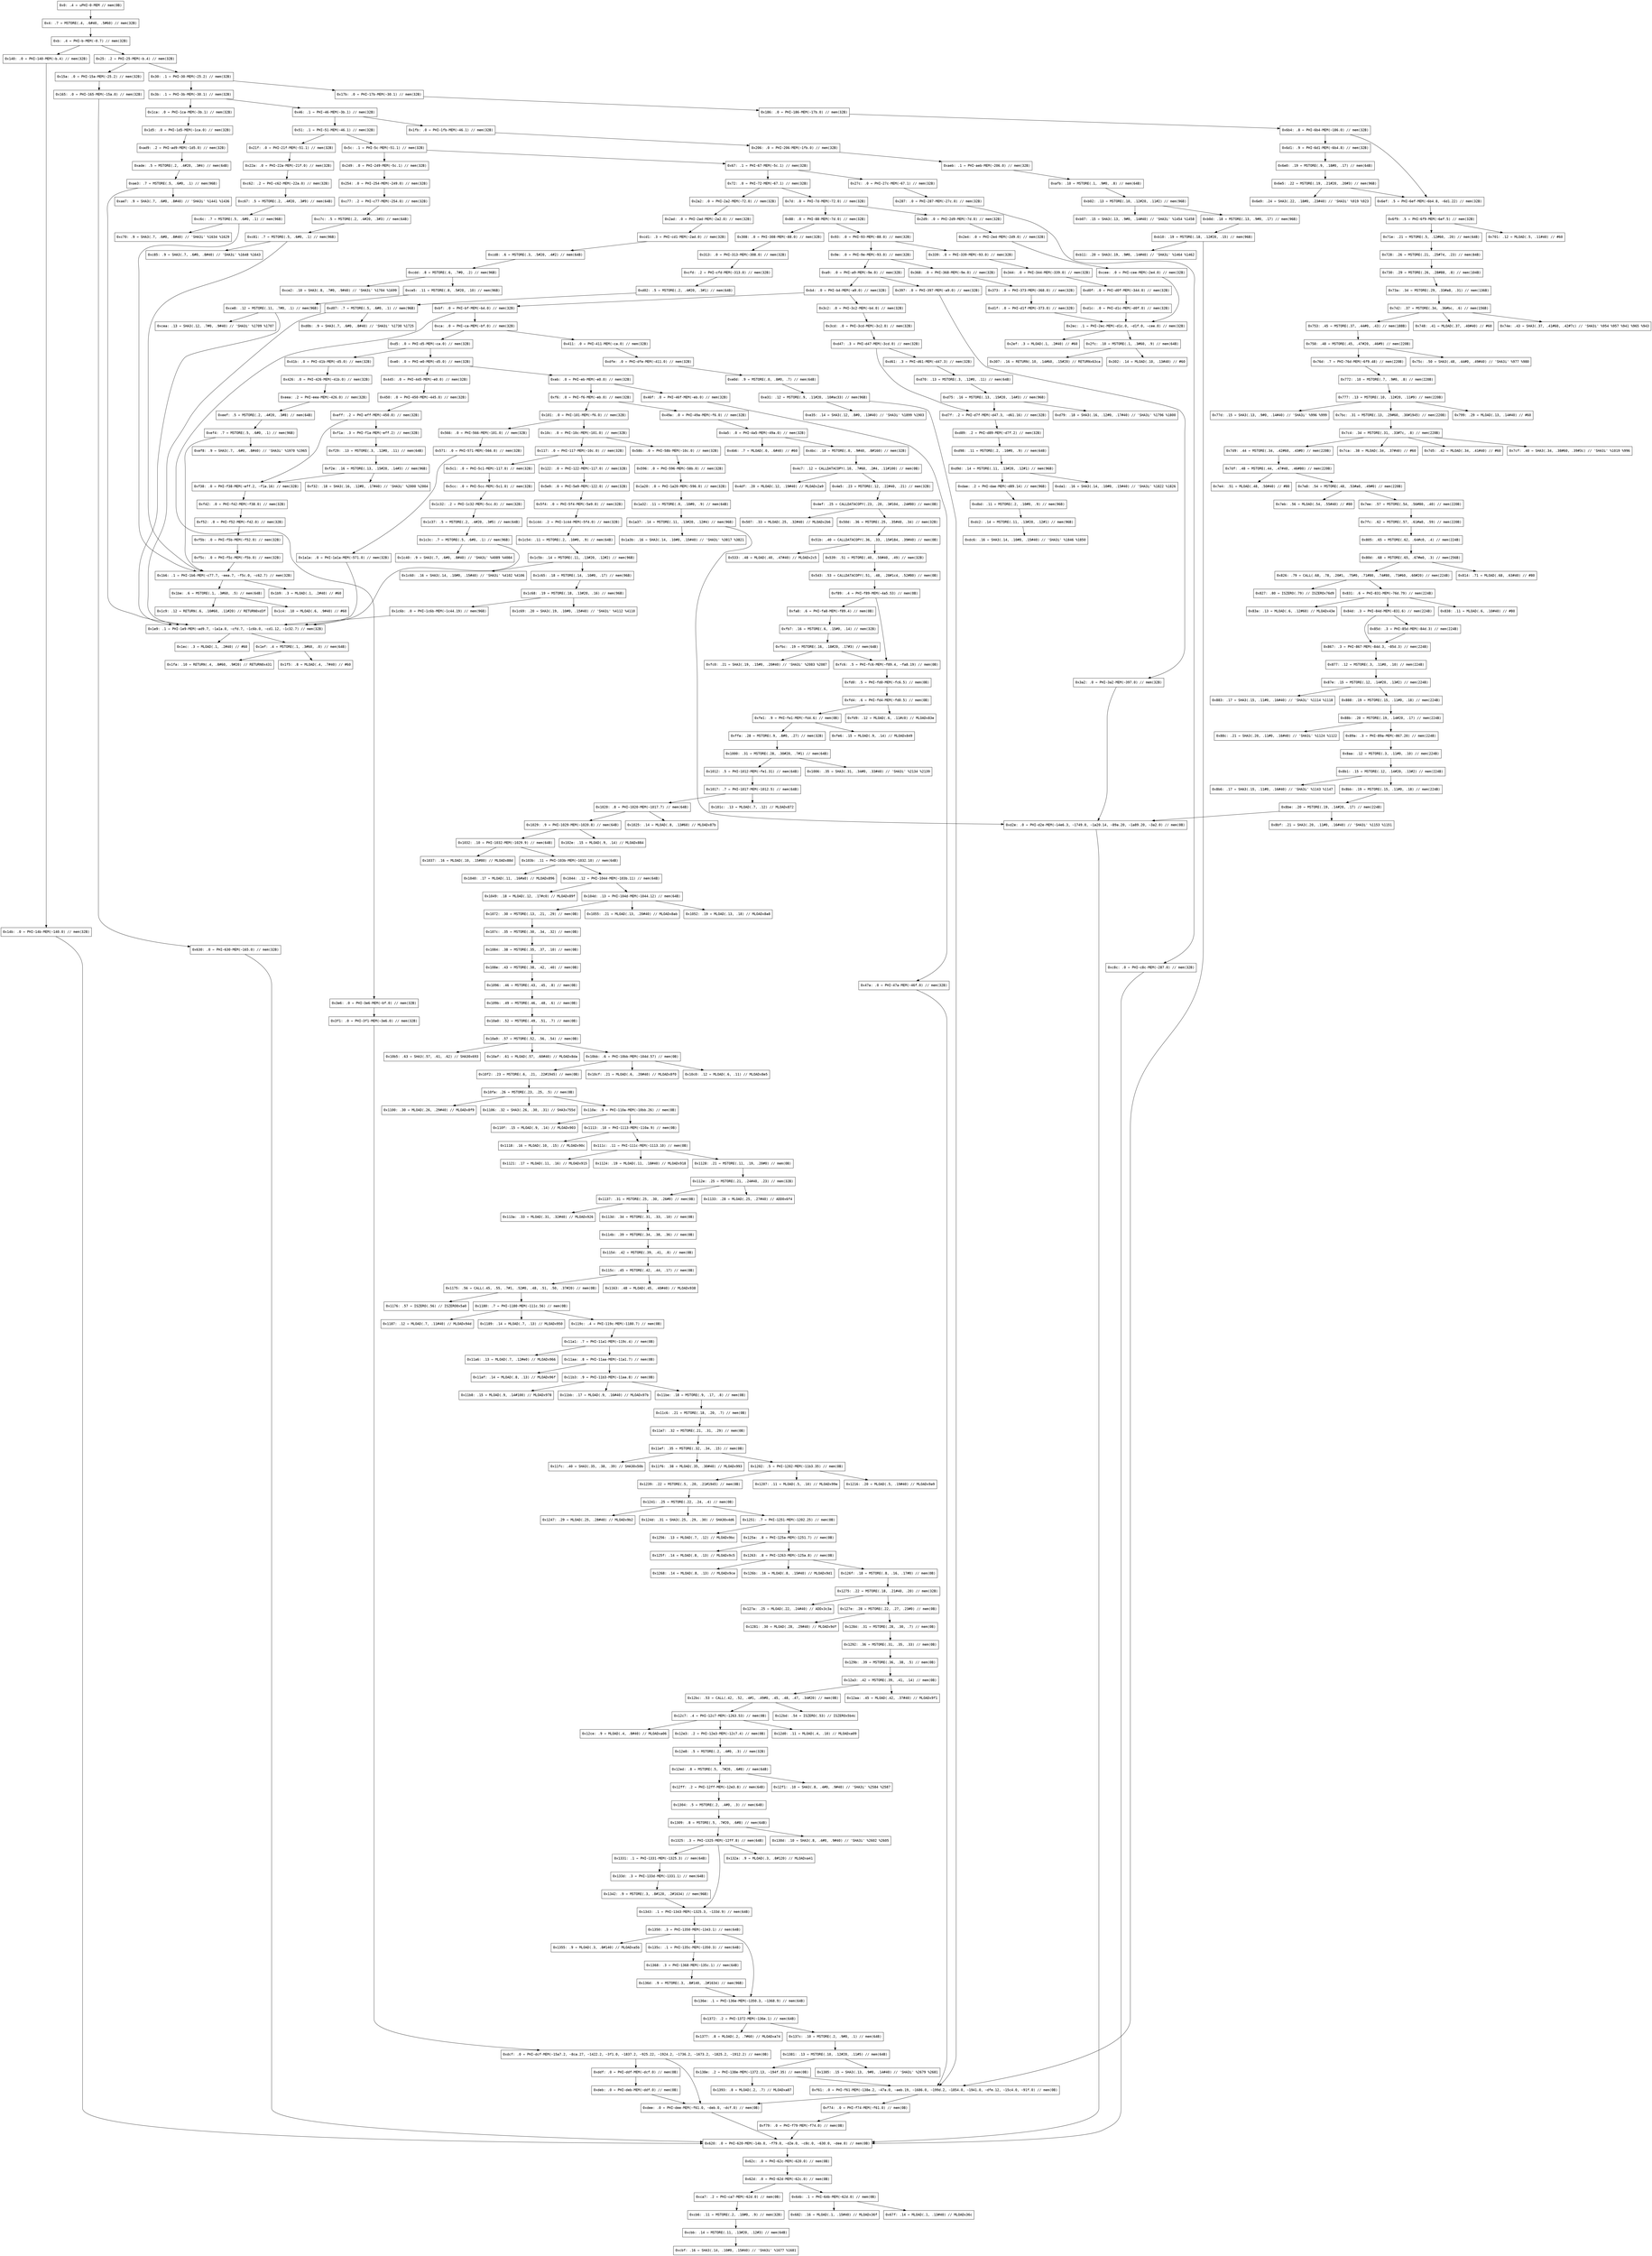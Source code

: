 
digraph G {
graph [fontname = "consolas"];
node  [fontname = "consolas"];
edge  [fontname = "consolas"];
instruction_3 [label="0x0: .4 = uPHI~0-MEM // mem(0B)", shape="record"];
instruction_2 [label="0x4: .7 = MSTORE(.4, .6#40, .5#60) // mem(32B)", shape="record"];
instruction_4748 [label="0xb: .4 = PHI~b-MEM(~0.7) // mem(32B)", shape="record"];
instruction_4783 [label="0x140: .0 = PHI~140-MEM(~b.4) // mem(32B)", shape="record"];
instruction_4676 [label="0x25: .2 = PHI~25-MEM(~b.4) // mem(32B)", shape="record"];
instruction_4719 [label="0x14b: .0 = PHI~14b-MEM(~140.0) // mem(32B)", shape="record"];
instruction_4599 [label="0x30: .1 = PHI~30-MEM(~25.2) // mem(32B)", shape="record"];
instruction_4845 [label="0x15a: .0 = PHI~15a-MEM(~25.2) // mem(32B)", shape="record"];
instruction_4651 [label="0x620: .0 = PHI~620-MEM(~14b.0, ~f79.0, ~d2e.0, ~c8c.0, ~630.0, ~dee.0) // mem(0B)", shape="record"];
instruction_4600 [label="0x3b: .1 = PHI~3b-MEM(~30.1) // mem(32B)", shape="record"];
instruction_4485 [label="0x17b: .0 = PHI~17b-MEM(~30.1) // mem(32B)", shape="record"];
instruction_4788 [label="0x165: .0 = PHI~165-MEM(~15a.0) // mem(32B)", shape="record"];
instruction_4565 [label="0x62c: .0 = PHI~62c-MEM(~620.0) // mem(0B)", shape="record"];
instruction_4486 [label="0x1ca: .0 = PHI~1ca-MEM(~3b.1) // mem(32B)", shape="record"];
instruction_4601 [label="0x46: .1 = PHI~46-MEM(~3b.1) // mem(32B)", shape="record"];
instruction_4307 [label="0x186: .0 = PHI~186-MEM(~17b.0) // mem(32B)", shape="record"];
instruction_4723 [label="0x630: .0 = PHI~630-MEM(~165.0) // mem(32B)", shape="record"];
instruction_4452 [label="0x62d: .0 = PHI~62d-MEM(~62c.0) // mem(0B)", shape="record"];
instruction_4308 [label="0x1d5: .0 = PHI~1d5-MEM(~1ca.0) // mem(32B)", shape="record"];
instruction_4487 [label="0x1fb: .0 = PHI~1fb-MEM(~46.1) // mem(32B)", shape="record"];
instruction_4602 [label="0x51: .1 = PHI~51-MEM(~46.1) // mem(32B)", shape="record"];
instruction_4127 [label="0x6b4: .8 = PHI~6b4-MEM(~186.0) // mem(32B)", shape="record"];
instruction_1680 [label="0xca7: .2 = PHI~ca7-MEM(~62d.0) // mem(0B)", shape="record"];
instruction_877 [label="0x64b: .1 = PHI~64b-MEM(~62d.0) // mem(0B)", shape="record"];
instruction_1439 [label="0xad9: .2 = PHI~ad9-MEM(~1d5.0) // mem(32B)", shape="record"];
instruction_4309 [label="0x206: .0 = PHI~206-MEM(~1fb.0) // mem(32B)", shape="record"];
instruction_4488 [label="0x21f: .0 = PHI~21f-MEM(~51.1) // mem(32B)", shape="record"];
instruction_4603 [label="0x5c: .1 = PHI~5c-MEM(~51.1) // mem(32B)", shape="record"];
instruction_922 [label="0x6d1: .9 = PHI~6d1-MEM(~6b4.8) // mem(32B)", shape="record"];
instruction_4327 [label="0x6ef: .5 = PHI~6ef-MEM(~6b4.8, ~6d1.22) // mem(32B)", shape="record"];
instruction_1679 [label="0xcb6: .11 = MSTORE(.2, .10#0, .9) // mem(32B)", shape="record"];
instruction_876 [label="0x67f: .14 = MLOAD(.1, .13#40) // MLOADx36c", shape="record"];
instruction_879 [label="0x682: .16 = MLOAD(.1, .15#40) // MLOADx36f", shape="record"];
instruction_1438 [label="0xade: .5 = MSTORE(.2, .4#20, .3#4) // mem(64B)", shape="record"];
instruction_1457 [label="0xaeb: .1 = PHI~aeb-MEM(~206.0) // mem(32B)", shape="record"];
instruction_4310 [label="0x22a: .0 = PHI~22a-MEM(~21f.0) // mem(32B)", shape="record"];
instruction_4677 [label="0x67: .1 = PHI~67-MEM(~5c.1) // mem(32B)", shape="record"];
instruction_4489 [label="0x249: .0 = PHI~249-MEM(~5c.1) // mem(32B)", shape="record"];
instruction_921 [label="0x6e0: .19 = MSTORE(.9, .18#0, .17) // mem(64B)", shape="record"];
instruction_946 [label="0x6f9: .5 = PHI~6f9-MEM(~6ef.5) // mem(32B)", shape="record"];
instruction_1683 [label="0xcbb: .14 = MSTORE(.11, .13#20, .12#3) // mem(64B)", shape="record"];
instruction_1442 [label="0xae3: .7 = MSTORE(.5, .6#0, .1) // mem(96B)", shape="record"];
instruction_1456 [label="0xafb: .10 = MSTORE(.1, .9#0, .8) // mem(64B)", shape="record"];
instruction_1632 [label="0xc62: .2 = PHI~c62-MEM(~22a.0) // mem(32B)", shape="record"];
instruction_4604 [label="0x72: .0 = PHI~72-MEM(~67.1) // mem(32B)", shape="record"];
instruction_4844 [label="0x27c: .0 = PHI~27c-MEM(~67.1) // mem(32B)", shape="record"];
instruction_4311 [label="0x254: .0 = PHI~254-MEM(~249.0) // mem(32B)", shape="record"];
instruction_925 [label="0x6e5: .22 = MSTORE(.19, .21#20, .20#3) // mem(96B)", shape="record"];
instruction_955 [label="0x71e: .21 = MSTORE(.5, .12#60, .20) // mem(64B)", shape="record"];
instruction_945 [label="0x701: .12 = MLOAD(.5, .11#40) // #60", shape="record"];
instruction_1685 [label="0xcbf: .16 = SHA3(.14, .10#0, .15#40) // 'SHA3i' %1677 %1681", shape="record"];
instruction_1444 [label="0xae7: .9 = SHA3(.7, .6#0, .8#40) // 'SHA3i' %1441 %1436", shape="record"];
instruction_253 [label="0x1e9: .1 = PHI~1e9-MEM(~ad9.7, ~1a1a.0, ~cfd.7, ~1c6b.0, ~cd1.12, ~1c32.7) // mem(32B)", shape="record"];
instruction_1460 [label="0xb02: .13 = MSTORE(.10, .12#20, .11#2) // mem(96B)", shape="record"];
instruction_1631 [label="0xc67: .5 = MSTORE(.2, .4#20, .3#9) // mem(64B)", shape="record"];
instruction_4678 [label="0x7d: .0 = PHI~7d-MEM(~72.0) // mem(32B)", shape="record"];
instruction_4490 [label="0x2a2: .0 = PHI~2a2-MEM(~72.0) // mem(32B)", shape="record"];
instruction_4787 [label="0x287: .0 = PHI~287-MEM(~27c.0) // mem(32B)", shape="record"];
instruction_1646 [label="0xc77: .2 = PHI~c77-MEM(~254.0) // mem(32B)", shape="record"];
instruction_927 [label="0x6e9: .24 = SHA3(.22, .18#0, .23#40) // 'SHA3i' %919 %923", shape="record"];
instruction_960 [label="0x728: .26 = MSTORE(.21, .25#74, .23) // mem(84B)", shape="record"];
instruction_252 [label="0x1ec: .3 = MLOAD(.1, .2#40) // #60", shape="record"];
instruction_255 [label="0x1ef: .4 = MSTORE(.1, .3#60, .0) // mem(64B)", shape="record"];
instruction_1465 [label="0xb0d: .18 = MSTORE(.13, .9#0, .17) // mem(96B)", shape="record"];
instruction_1462 [label="0xb07: .15 = SHA3(.13, .9#0, .14#40) // 'SHA3i' %1454 %1458", shape="record"];
instruction_1635 [label="0xc6c: .7 = MSTORE(.5, .6#0, .1) // mem(96B)", shape="record"];
instruction_4605 [label="0x88: .0 = PHI~88-MEM(~7d.0) // mem(32B)", shape="record"];
instruction_4622 [label="0x2d9: .0 = PHI~2d9-MEM(~7d.0) // mem(32B)", shape="record"];
instruction_4312 [label="0x2ad: .0 = PHI~2ad-MEM(~2a2.0) // mem(32B)", shape="record"];
instruction_4722 [label="0xc8c: .0 = PHI~c8c-MEM(~287.0) // mem(32B)", shape="record"];
instruction_1645 [label="0xc7c: .5 = MSTORE(.2, .4#20, .3#3) // mem(64B)", shape="record"];
instruction_963 [label="0x730: .29 = MSTORE(.26, .28#88, .8) // mem(104B)", shape="record"];
instruction_261 [label="0x1fa: .10 = RETURN(.4, .8#60, .9#20) // RETURN0x431", shape="record"];
instruction_259 [label="0x1f5: .8 = MLOAD(.4, .7#40) // #60", shape="record"];
instruction_1466 [label="0xb10: .19 = MSTORE(.18, .12#20, .15) // mem(96B)", shape="record"];
instruction_222 [label="0x1b6: .1 = PHI~1b6-MEM(~c77.7, ~eea.7, ~f5c.0, ~c62.7) // mem(32B)", shape="record"];
instruction_1637 [label="0xc70: .9 = SHA3(.7, .6#0, .8#40) // 'SHA3i' %1634 %1629", shape="record"];
instruction_4491 [label="0x308: .0 = PHI~308-MEM(~88.0) // mem(32B)", shape="record"];
instruction_4751 [label="0x93: .0 = PHI~93-MEM(~88.0) // mem(32B)", shape="record"];
instruction_4522 [label="0x2e4: .0 = PHI~2e4-MEM(~2d9.0) // mem(32B)", shape="record"];
instruction_1702 [label="0xcd1: .3 = PHI~cd1-MEM(~2ad.0) // mem(32B)", shape="record"];
instruction_1649 [label="0xc81: .7 = MSTORE(.5, .6#0, .1) // mem(96B)", shape="record"];
instruction_968 [label="0x73a: .34 = MSTORE(.29, .33#a8, .31) // mem(136B)", shape="record"];
instruction_1467 [label="0xb11: .20 = SHA3(.19, .9#0, .14#40) // 'SHA3i' %1464 %1462", shape="record"];
instruction_4789 [label="0xf61: .0 = PHI~f61-MEM(~138e.2, ~47a.0, ~aeb.19, ~1686.0, ~199d.2, ~1854.0, ~1941.0, ~dfe.12, ~15c4.0, ~91f.0) // mem(0B)", shape="record"];
instruction_226 [label="0x1be: .6 = MSTORE(.1, .3#60, .5) // mem(64B)", shape="record"];
instruction_221 [label="0x1b9: .3 = MLOAD(.1, .2#40) // #60", shape="record"];
instruction_4313 [label="0x313: .0 = PHI~313-MEM(~308.0) // mem(32B)", shape="record"];
instruction_4683 [label="0x9e: .0 = PHI~9e-MEM(~93.0) // mem(32B)", shape="record"];
instruction_4682 [label="0x339: .0 = PHI~339-MEM(~93.0) // mem(32B)", shape="record"];
instruction_4359 [label="0xcee: .0 = PHI~cee-MEM(~2e4.0) // mem(32B)", shape="record"];
instruction_1701 [label="0xcd8: .6 = MSTORE(.3, .5#20, .4#2) // mem(64B)", shape="record"];
instruction_1651 [label="0xc85: .9 = SHA3(.7, .6#0, .8#40) // 'SHA3i' %1648 %1643", shape="record"];
instruction_971 [label="0x742: .37 = MSTORE(.34, .36#bc, .6) // mem(156B)", shape="record"];
instruction_4784 [label="0xf74: .0 = PHI~f74-MEM(~f61.0) // mem(0B)", shape="record"];
instruction_4724 [label="0xdee: .0 = PHI~dee-MEM(~f61.0, ~deb.0, ~dcf.0) // mem(0B)", shape="record"];
instruction_230 [label="0x1c4: .10 = MLOAD(.6, .9#40) // #60", shape="record"];
instruction_232 [label="0x1c9: .12 = RETURN(.6, .10#60, .11#20) // RETURN0xd3f", shape="record"];
instruction_1728 [label="0xcfd: .2 = PHI~cfd-MEM(~313.0) // mem(32B)", shape="record"];
instruction_4679 [label="0xa9: .0 = PHI~a9-MEM(~9e.0) // mem(32B)", shape="record"];
instruction_4624 [label="0x368: .0 = PHI~368-MEM(~9e.0) // mem(32B)", shape="record"];
instruction_4623 [label="0x344: .0 = PHI~344-MEM(~339.0) // mem(32B)", shape="record"];
instruction_406 [label="0x2ec: .1 = PHI~2ec-MEM(~d1c.0, ~d1f.0, ~cee.0) // mem(32B)", shape="record"];
instruction_1705 [label="0xcdd: .8 = MSTORE(.6, .7#0, .2) // mem(96B)", shape="record"];
instruction_977 [label="0x74e: .43 = SHA3(.37, .41#60, .42#7c) // 'SHA3i' %954 %957 %941 %965 %943", shape="record"];
instruction_979 [label="0x753: .45 = MSTORE(.37, .44#0, .43) // mem(188B)", shape="record"];
instruction_975 [label="0x748: .41 = MLOAD(.37, .40#40) // #60", shape="record"];
instruction_4720 [label="0xf79: .0 = PHI~f79-MEM(~f74.0) // mem(0B)", shape="record"];
instruction_1727 [label="0xd02: .5 = MSTORE(.2, .4#20, .3#1) // mem(64B)", shape="record"];
instruction_4606 [label="0xb4: .0 = PHI~b4-MEM(~a9.0) // mem(32B)", shape="record"];
instruction_4843 [label="0x397: .0 = PHI~397-MEM(~a9.0) // mem(32B)", shape="record"];
instruction_4524 [label="0x373: .0 = PHI~373-MEM(~368.0) // mem(32B)", shape="record"];
instruction_4523 [label="0xd0f: .0 = PHI~d0f-MEM(~344.0) // mem(32B)", shape="record"];
instruction_414 [label="0x2fc: .10 = MSTORE(.1, .3#60, .9) // mem(64B)", shape="record"];
instruction_405 [label="0x2ef: .3 = MLOAD(.1, .2#40) // #60", shape="record"];
instruction_1707 [label="0xce2: .10 = SHA3(.8, .7#0, .9#40) // 'SHA3i' %1704 %1699", shape="record"];
instruction_1708 [label="0xce5: .11 = MSTORE(.8, .5#20, .10) // mem(96B)", shape="record"];
instruction_982 [label="0x758: .48 = MSTORE(.45, .47#20, .46#9) // mem(220B)", shape="record"];
instruction_1731 [label="0xd07: .7 = MSTORE(.5, .6#0, .1) // mem(96B)", shape="record"];
instruction_4492 [label="0x3c2: .0 = PHI~3c2-MEM(~b4.0) // mem(32B)", shape="record"];
instruction_4607 [label="0xbf: .0 = PHI~bf-MEM(~b4.0) // mem(32B)", shape="record"];
instruction_4786 [label="0x3a2: .0 = PHI~3a2-MEM(~397.0) // mem(32B)", shape="record"];
instruction_4361 [label="0xd1f: .0 = PHI~d1f-MEM(~373.0) // mem(32B)", shape="record"];
instruction_4360 [label="0xd1c: .0 = PHI~d1c-MEM(~d0f.0) // mem(32B)", shape="record"];
instruction_420 [label="0x307: .16 = RETURN(.10, .14#60, .15#20) // RETURNx63ca", shape="record"];
instruction_418 [label="0x302: .14 = MLOAD(.10, .13#40) // #60", shape="record"];
instruction_1710 [label="0xce8: .12 = MSTORE(.11, .7#0, .1) // mem(96B)", shape="record"];
instruction_998 [label="0x76d: .7 = PHI~76d-MEM(~6f9.48) // mem(220B)", shape="record"];
instruction_984 [label="0x75c: .50 = SHA3(.48, .44#0, .49#40) // 'SHA3i' %977 %980", shape="record"];
instruction_1733 [label="0xd0b: .9 = SHA3(.7, .6#0, .8#40) // 'SHA3i' %1730 %1725", shape="record"];
instruction_4314 [label="0x3cd: .0 = PHI~3cd-MEM(~3c2.0) // mem(32B)", shape="record"];
instruction_4493 [label="0xca: .0 = PHI~ca-MEM(~bf.0) // mem(32B)", shape="record"];
instruction_4894 [label="0x3e6: .0 = PHI~3e6-MEM(~bf.0) // mem(32B)", shape="record"];
instruction_4721 [label="0xd2e: .0 = PHI~d2e-MEM(~14e6.3, ~1749.0, ~1a20.14, ~89a.20, ~1a89.20, ~3a2.0) // mem(0B)", shape="record"];
instruction_1711 [label="0xcea: .13 = SHA3(.12, .7#0, .9#40) // 'SHA3i' %1709 %1707", shape="record"];
instruction_997 [label="0x772: .10 = MSTORE(.7, .9#0, .8) // mem(220B)", shape="record"];
instruction_4155 [label="0xd47: .3 = PHI~d47-MEM(~3cd.0) // mem(32B)", shape="record"];
instruction_4315 [label="0x411: .0 = PHI~411-MEM(~ca.0) // mem(32B)", shape="record"];
instruction_4608 [label="0xd5: .0 = PHI~d5-MEM(~ca.0) // mem(32B)", shape="record"];
instruction_4853 [label="0x3f1: .0 = PHI~3f1-MEM(~3e6.0) // mem(32B)", shape="record"];
instruction_1001 [label="0x777: .13 = MSTORE(.10, .12#20, .11#9) // mem(220B)", shape="record"];
instruction_4363 [label="0xd7f: .2 = PHI~d7f-MEM(~d47.3, ~d61.16) // mem(32B)", shape="record"];
instruction_1799 [label="0xd61: .3 = PHI~d61-MEM(~d47.3) // mem(32B)", shape="record"];
instruction_1902 [label="0xdfe: .0 = PHI~dfe-MEM(~411.0) // mem(32B)", shape="record"];
instruction_4494 [label="0x41b: .0 = PHI~41b-MEM(~d5.0) // mem(32B)", shape="record"];
instruction_4609 [label="0xe0: .0 = PHI~e0-MEM(~d5.0) // mem(32B)", shape="record"];
instruction_4791 [label="0xdcf: .0 = PHI~dcf-MEM(~15a7.2, ~8ca.27, ~1422.2, ~3f1.0, ~1837.2, ~925.22, ~1924.2, ~1736.2, ~1673.2, ~1825.2, ~1912.2) // mem(0B)", shape="record"];
instruction_1020 [label="0x7bc: .31 = MSTORE(.13, .29#60, .30#1945) // mem(220B)", shape="record"];
instruction_1018 [label="0x799: .29 = MLOAD(.13, .14#40) // #60", shape="record"];
instruction_1003 [label="0x77d: .15 = SHA3(.13, .9#0, .14#40) // 'SHA3i' %996 %999", shape="record"];
instruction_1825 [label="0xd89: .2 = PHI~d89-MEM(~d7f.2) // mem(32B)", shape="record"];
instruction_1798 [label="0xd70: .13 = MSTORE(.3, .12#0, .11) // mem(64B)", shape="record"];
instruction_1901 [label="0xe0d: .9 = MSTORE(.0, .8#0, .7) // mem(64B)", shape="record"];
instruction_4316 [label="0x426: .0 = PHI~426-MEM(~41b.0) // mem(32B)", shape="record"];
instruction_4610 [label="0xeb: .0 = PHI~eb-MEM(~e0.0) // mem(32B)", shape="record"];
instruction_4495 [label="0x445: .0 = PHI~445-MEM(~e0.0) // mem(32B)", shape="record"];
instruction_4852 [label="0xddf: .0 = PHI~ddf-MEM(~dcf.0) // mem(0B)", shape="record"];
instruction_1023 [label="0x7c4: .34 = MSTORE(.31, .33#7c, .8) // mem(220B)", shape="record"];
instruction_1824 [label="0xd98: .11 = MSTORE(.2, .10#0, .9) // mem(64B)", shape="record"];
instruction_1802 [label="0xd75: .16 = MSTORE(.13, .15#20, .14#3) // mem(96B)", shape="record"];
instruction_1905 [label="0xe31: .12 = MSTORE(.9, .11#20, .10#ac33) // mem(96B)", shape="record"];
instruction_1968 [label="0xeea: .2 = PHI~eea-MEM(~426.0) // mem(32B)", shape="record"];
instruction_4888 [label="0x46f: .0 = PHI~46f-MEM(~eb.0) // mem(32B)", shape="record"];
instruction_4496 [label="0xf6: .0 = PHI~f6-MEM(~eb.0) // mem(32B)", shape="record"];
instruction_4317 [label="0x450: .0 = PHI~450-MEM(~445.0) // mem(32B)", shape="record"];
instruction_4790 [label="0xdeb: .0 = PHI~deb-MEM(~ddf.0) // mem(0B)", shape="record"];
instruction_1027 [label="0x7ca: .38 = MLOAD(.34, .37#40) // #60", shape="record"];
instruction_1034 [label="0x7d5: .42 = MLOAD(.34, .41#40) // #60", shape="record"];
instruction_1029 [label="0x7cf: .40 = SHA3(.34, .38#60, .39#3c) // 'SHA3i' %1019 %996", shape="record"];
instruction_1036 [label="0x7d9: .44 = MSTORE(.34, .42#60, .43#0) // mem(220B)", shape="record"];
instruction_1828 [label="0xd9d: .14 = MSTORE(.11, .13#20, .12#1) // mem(96B)", shape="record"];
instruction_1804 [label="0xd79: .18 = SHA3(.16, .12#0, .17#40) // 'SHA3i' %1796 %1800", shape="record"];
instruction_1907 [label="0xe35: .14 = SHA3(.12, .8#0, .13#40) // 'SHA3i' %1899 %1903", shape="record"];
instruction_1967 [label="0xeef: .5 = MSTORE(.2, .4#20, .3#8) // mem(64B)", shape="record"];
instruction_4846 [label="0x47a: .0 = PHI~47a-MEM(~46f.0) // mem(32B)", shape="record"];
instruction_4318 [label="0x49a: .0 = PHI~49a-MEM(~f6.0) // mem(32B)", shape="record"];
instruction_4680 [label="0x101: .0 = PHI~101-MEM(~f6.0) // mem(32B)", shape="record"];
instruction_4163 [label="0xeff: .2 = PHI~eff-MEM(~450.0) // mem(32B)", shape="record"];
instruction_1040 [label="0x7df: .48 = MSTORE(.44, .47#40, .46#80) // mem(220B)", shape="record"];
instruction_1849 [label="0xdae: .2 = PHI~dae-MEM(~d89.14) // mem(96B)", shape="record"];
instruction_1830 [label="0xda1: .16 = SHA3(.14, .10#0, .15#40) // 'SHA3i' %1822 %1826", shape="record"];
instruction_1971 [label="0xef4: .7 = MSTORE(.5, .6#0, .1) // mem(96B)", shape="record"];
instruction_668 [label="0x4a5: .0 = PHI~4a5-MEM(~49a.0) // mem(32B)", shape="record"];
instruction_4611 [label="0x10c: .0 = PHI~10c-MEM(~101.0) // mem(32B)", shape="record"];
instruction_4641 [label="0x566: .0 = PHI~566-MEM(~101.0) // mem(32B)", shape="record"];
instruction_2003 [label="0xf1a: .3 = PHI~f1a-MEM(~eff.2) // mem(32B)", shape="record"];
instruction_4924 [label="0xf38: .0 = PHI~f38-MEM(~eff.2, ~f1a.16) // mem(32B)", shape="record"];
instruction_1043 [label="0x7e4: .51 = MLOAD(.48, .50#40) // #80", shape="record"];
instruction_1046 [label="0x7e8: .54 = MSTORE(.48, .53#a0, .49#0) // mem(220B)", shape="record"];
instruction_1848 [label="0xdbd: .11 = MSTORE(.2, .10#0, .9) // mem(96B)", shape="record"];
instruction_1973 [label="0xef8: .9 = SHA3(.7, .6#0, .8#40) // 'SHA3i' %1970 %1965", shape="record"];
instruction_667 [label="0x4b6: .7 = MLOAD(.0, .6#40) // #60", shape="record"];
instruction_671 [label="0x4bc: .10 = MSTORE(.0, .9#40, .8#160) // mem(32B)", shape="record"];
instruction_4497 [label="0x58b: .0 = PHI~58b-MEM(~10c.0) // mem(32B)", shape="record"];
instruction_4612 [label="0x117: .0 = PHI~117-MEM(~10c.0) // mem(32B)", shape="record"];
instruction_4552 [label="0x571: .0 = PHI~571-MEM(~566.0) // mem(32B)", shape="record"];
instruction_2002 [label="0xf29: .13 = MSTORE(.3, .12#0, .11) // mem(64B)", shape="record"];
instruction_4916 [label="0xf42: .0 = PHI~f42-MEM(~f38.0) // mem(32B)", shape="record"];
instruction_1049 [label="0x7ee: .57 = MSTORE(.54, .56#80, .40) // mem(220B)", shape="record"];
instruction_1048 [label="0x7eb: .56 = MLOAD(.54, .55#40) // #80", shape="record"];
instruction_1852 [label="0xdc2: .14 = MSTORE(.11, .13#20, .12#1) // mem(96B)", shape="record"];
instruction_673 [label="0x4c7: .12 = CALLDATACOPY(.10, .7#60, .2#4, .11#100) // mem(0B)", shape="record"];
instruction_4319 [label="0x596: .0 = PHI~596-MEM(~58b.0) // mem(32B)", shape="record"];
instruction_4498 [label="0x5c1: .0 = PHI~5c1-MEM(~117.0) // mem(32B)", shape="record"];
instruction_4613 [label="0x122: .0 = PHI~122-MEM(~117.0) // mem(32B)", shape="record"];
instruction_4430 [label="0x1a1a: .0 = PHI~1a1a-MEM(~571.0) // mem(32B)", shape="record"];
instruction_2006 [label="0xf2e: .16 = MSTORE(.13, .15#20, .14#3) // mem(96B)", shape="record"];
instruction_4908 [label="0xf52: .0 = PHI~f52-MEM(~f42.0) // mem(32B)", shape="record"];
instruction_1054 [label="0x7fc: .62 = MSTORE(.57, .61#a0, .59) // mem(220B)", shape="record"];
instruction_1854 [label="0xdc6: .16 = SHA3(.14, .10#0, .15#40) // 'SHA3i' %1846 %1850", shape="record"];
instruction_684 [label="0x4e5: .23 = MSTORE(.12, .22#40, .21) // mem(32B)", shape="record"];
instruction_681 [label="0x4df: .20 = MLOAD(.12, .19#40) // MLOADx2a9", shape="record"];
instruction_3820 [label="0x1a20: .0 = PHI~1a20-MEM(~596.0) // mem(32B)", shape="record"];
instruction_4320 [label="0x5cc: .0 = PHI~5cc-MEM(~5c1.0) // mem(32B)", shape="record"];
instruction_4499 [label="0x5e9: .0 = PHI~5e9-MEM(~122.0) // mem(32B)", shape="record"];
instruction_2008 [label="0xf32: .18 = SHA3(.16, .12#0, .17#40) // 'SHA3i' %2000 %2004", shape="record"];
instruction_4895 [label="0xf5b: .0 = PHI~f5b-MEM(~f52.0) // mem(32B)", shape="record"];
instruction_1057 [label="0x805: .65 = MSTORE(.62, .64#c0, .4) // mem(224B)", shape="record"];
instruction_686 [label="0x4ef: .25 = CALLDATACOPY(.23, .20, .3#104, .24#80) // mem(0B)", shape="record"];
instruction_3819 [label="0x1a32: .11 = MSTORE(.0, .10#0, .9) // mem(64B)", shape="record"];
instruction_4087 [label="0x1c32: .2 = PHI~1c32-MEM(~5cc.0) // mem(32B)", shape="record"];
instruction_4321 [label="0x5f4: .0 = PHI~5f4-MEM(~5e9.0) // mem(32B)", shape="record"];
instruction_4854 [label="0xf5c: .0 = PHI~f5c-MEM(~f5b.0) // mem(32B)", shape="record"];
instruction_1060 [label="0x80d: .68 = MSTORE(.65, .67#e0, .3) // mem(256B)", shape="record"];
instruction_694 [label="0x507: .33 = MLOAD(.25, .32#40) // MLOADx2b6", shape="record"];
instruction_697 [label="0x50d: .36 = MSTORE(.25, .35#40, .34) // mem(32B)", shape="record"];
instruction_3823 [label="0x1a37: .14 = MSTORE(.11, .13#20, .12#4) // mem(96B)", shape="record"];
instruction_4086 [label="0x1c37: .5 = MSTORE(.2, .4#20, .3#5) // mem(64B)", shape="record"];
instruction_4105 [label="0x1c44: .2 = PHI~1c44-MEM(~5f4.0) // mem(32B)", shape="record"];
instruction_1071 [label="0x826: .79 = CALL(.68, .78, .20#1, .75#0, .71#80, .74#80, .73#60, .60#20) // mem(224B)", shape="record"];
instruction_1063 [label="0x814: .71 = MLOAD(.68, .63#40) // #80", shape="record"];
instruction_701 [label="0x51b: .40 = CALLDATACOPY(.36, .33, .15#184, .39#40) // mem(0B)", shape="record"];
instruction_3825 [label="0x1a3b: .16 = SHA3(.14, .10#0, .15#40) // 'SHA3i' %3817 %3821", shape="record"];
instruction_4090 [label="0x1c3c: .7 = MSTORE(.5, .6#0, .1) // mem(96B)", shape="record"];
instruction_4104 [label="0x1c54: .11 = MSTORE(.2, .10#0, .9) // mem(64B)", shape="record"];
instruction_1072 [label="0x827: .80 = ISZERO(.79) // ISZEROx76d9", shape="record"];
instruction_1084 [label="0x831: .6 = PHI~831-MEM(~76d.79) // mem(224B)", shape="record"];
instruction_712 [label="0x539: .51 = MSTORE(.40, .50#40, .49) // mem(32B)", shape="record"];
instruction_709 [label="0x533: .48 = MLOAD(.40, .47#40) // MLOADx2c5", shape="record"];
instruction_4092 [label="0x1c40: .9 = SHA3(.7, .6#0, .8#40) // 'SHA3i' %4089 %4084", shape="record"];
instruction_4108 [label="0x1c5b: .14 = MSTORE(.11, .13#20, .12#2) // mem(96B)", shape="record"];
instruction_4255 [label="0x84d: .3 = PHI~84d-MEM(~831.6) // mem(224B)", shape="record"];
instruction_1083 [label="0x838: .11 = MLOAD(.6, .10#40) // #80", shape="record"];
instruction_1086 [label="0x83a: .13 = MLOAD(.6, .12#60) // MLOADx43e", shape="record"];
instruction_714 [label="0x543: .53 = CALLDATACOPY(.51, .48, .28#1c4, .52#80) // mem(0B)", shape="record"];
instruction_4110 [label="0x1c60: .16 = SHA3(.14, .10#0, .15#40) // 'SHA3i' %4102 %4106", shape="record"];
instruction_4113 [label="0x1c65: .18 = MSTORE(.14, .10#0, .17) // mem(96B)", shape="record"];
instruction_1117 [label="0x867: .3 = PHI~867-MEM(~84d.3, ~85d.3) // mem(224B)", shape="record"];
instruction_4129 [label="0x85d: .3 = PHI~85d-MEM(~84d.3) // mem(224B)", shape="record"];
instruction_4170 [label="0xf89: .4 = PHI~f89-MEM(~4a5.53) // mem(0B)", shape="record"];
instruction_4114 [label="0x1c68: .19 = MSTORE(.18, .13#20, .16) // mem(96B)", shape="record"];
instruction_1116 [label="0x877: .12 = MSTORE(.3, .11#0, .10) // mem(224B)", shape="record"];
instruction_4375 [label="0xfc6: .5 = PHI~fc6-MEM(~f89.4, ~fa8.19) // mem(0B)", shape="record"];
instruction_2086 [label="0xfa8: .6 = PHI~fa8-MEM(~f89.4) // mem(0B)", shape="record"];
instruction_4446 [label="0x1c6b: .0 = PHI~1c6b-MEM(~1c44.19) // mem(96B)", shape="record"];
instruction_4115 [label="0x1c69: .20 = SHA3(.19, .10#0, .15#40) // 'SHA3i' %4112 %4110", shape="record"];
instruction_1120 [label="0x87e: .15 = MSTORE(.12, .14#20, .13#2) // mem(224B)", shape="record"];
instruction_4171 [label="0xfd0: .5 = PHI~fd0-MEM(~fc6.5) // mem(0B)", shape="record"];
instruction_2085 [label="0xfb7: .16 = MSTORE(.6, .15#0, .14) // mem(32B)", shape="record"];
instruction_1122 [label="0x883: .17 = SHA3(.15, .11#0, .16#40) // 'SHA3i' %1114 %1118", shape="record"];
instruction_1125 [label="0x888: .19 = MSTORE(.15, .11#0, .18) // mem(224B)", shape="record"];
instruction_2111 [label="0xfd4: .6 = PHI~fd4-MEM(~fd0.5) // mem(0B)", shape="record"];
instruction_2089 [label="0xfbc: .19 = MSTORE(.16, .18#20, .17#3) // mem(64B)", shape="record"];
instruction_1126 [label="0x88b: .20 = MSTORE(.19, .14#20, .17) // mem(224B)", shape="record"];
instruction_2110 [label="0xfd9: .12 = MLOAD(.6, .11#c0) // MLOADx83e", shape="record"];
instruction_2122 [label="0xfe1: .9 = PHI~fe1-MEM(~fd4.6) // mem(0B)", shape="record"];
instruction_2091 [label="0xfc0: .21 = SHA3(.19, .15#0, .20#40) // 'SHA3i' %2083 %2087", shape="record"];
instruction_1146 [label="0x89a: .3 = PHI~89a-MEM(~867.20) // mem(224B)", shape="record"];
instruction_1127 [label="0x88c: .21 = SHA3(.20, .11#0, .16#40) // 'SHA3i' %1124 %1122", shape="record"];
instruction_2136 [label="0xffa: .28 = MSTORE(.9, .8#0, .27) // mem(32B)", shape="record"];
instruction_2121 [label="0xfe6: .15 = MLOAD(.9, .14) // MLOADx849", shape="record"];
instruction_1145 [label="0x8aa: .12 = MSTORE(.3, .11#0, .10) // mem(224B)", shape="record"];
instruction_2140 [label="0x1000: .31 = MSTORE(.28, .30#20, .7#1) // mem(64B)", shape="record"];
instruction_1149 [label="0x8b1: .15 = MSTORE(.12, .14#20, .13#2) // mem(224B)", shape="record"];
instruction_4173 [label="0x1012: .5 = PHI~1012-MEM(~fe1.31) // mem(64B)", shape="record"];
instruction_2144 [label="0x1006: .35 = SHA3(.31, .34#0, .33#40) // 'SHA3i' %2134 %2139", shape="record"];
instruction_1151 [label="0x8b6: .17 = SHA3(.15, .11#0, .16#40) // 'SHA3i' %1143 %1147", shape="record"];
instruction_1154 [label="0x8bb: .19 = MSTORE(.15, .11#0, .18) // mem(224B)", shape="record"];
instruction_2163 [label="0x1017: .7 = PHI~1017-MEM(~1012.5) // mem(64B)", shape="record"];
instruction_1155 [label="0x8be: .20 = MSTORE(.19, .14#20, .17) // mem(224B)", shape="record"];
instruction_2172 [label="0x1020: .8 = PHI~1020-MEM(~1017.7) // mem(64B)", shape="record"];
instruction_2162 [label="0x101c: .13 = MLOAD(.7, .12) // MLOADx872", shape="record"];
instruction_1156 [label="0x8bf: .21 = SHA3(.20, .11#0, .16#40) // 'SHA3i' %1153 %1151", shape="record"];
instruction_2181 [label="0x1029: .9 = PHI~1029-MEM(~1020.8) // mem(64B)", shape="record"];
instruction_2171 [label="0x1025: .14 = MLOAD(.8, .13#60) // MLOADx87b", shape="record"];
instruction_2180 [label="0x102e: .15 = MLOAD(.9, .14) // MLOADx884", shape="record"];
instruction_2190 [label="0x1032: .10 = PHI~1032-MEM(~1029.9) // mem(64B)", shape="record"];
instruction_2199 [label="0x103b: .11 = PHI~103b-MEM(~1032.10) // mem(64B)", shape="record"];
instruction_2189 [label="0x1037: .16 = MLOAD(.10, .15#80) // MLOADx88d", shape="record"];
instruction_2208 [label="0x1044: .12 = PHI~1044-MEM(~103b.11) // mem(64B)", shape="record"];
instruction_2198 [label="0x1040: .17 = MLOAD(.11, .16#a0) // MLOADx896", shape="record"];
instruction_2217 [label="0x104d: .13 = PHI~104d-MEM(~1044.12) // mem(64B)", shape="record"];
instruction_2207 [label="0x1049: .18 = MLOAD(.12, .17#c0) // MLOADx89f", shape="record"];
instruction_2219 [label="0x1055: .21 = MLOAD(.13, .20#40) // MLOADx8ab", shape="record"];
instruction_2216 [label="0x1052: .19 = MLOAD(.13, .18) // MLOADx8a8", shape="record"];
instruction_2229 [label="0x1072: .30 = MSTORE(.13, .21, .29) // mem(0B)", shape="record"];
instruction_2235 [label="0x107c: .35 = MSTORE(.30, .34, .32) // mem(0B)", shape="record"];
instruction_2239 [label="0x1084: .38 = MSTORE(.35, .37, .10) // mem(0B)", shape="record"];
instruction_2245 [label="0x108e: .43 = MSTORE(.38, .42, .40) // mem(0B)", shape="record"];
instruction_2250 [label="0x1096: .46 = MSTORE(.43, .45, .8) // mem(0B)", shape="record"];
instruction_2253 [label="0x109b: .49 = MSTORE(.46, .48, .6) // mem(0B)", shape="record"];
instruction_2257 [label="0x10a0: .52 = MSTORE(.49, .51, .7) // mem(0B)", shape="record"];
instruction_2262 [label="0x10a9: .57 = MSTORE(.52, .56, .54) // mem(0B)", shape="record"];
instruction_2266 [label="0x10af: .61 = MLOAD(.57, .60#40) // MLOADx8da", shape="record"];
instruction_2278 [label="0x10bb: .6 = PHI~10bb-MEM(~104d.57) // mem(0B)", shape="record"];
instruction_2268 [label="0x10b5: .63 = SHA3(.57, .61, .62) // SHA30x693", shape="record"];
instruction_2288 [label="0x10cf: .21 = MLOAD(.6, .20#40) // MLOADx8f0", shape="record"];
instruction_2277 [label="0x10c0: .12 = MLOAD(.6, .11) // MLOADx8e5", shape="record"];
instruction_2290 [label="0x10f2: .23 = MSTORE(.6, .21, .22#1945) // mem(0B)", shape="record"];
instruction_2293 [label="0x10fa: .26 = MSTORE(.23, .25, .5) // mem(0B)", shape="record"];
instruction_2299 [label="0x1106: .32 = SHA3(.26, .30, .31) // SHA3x755d", shape="record"];
instruction_2308 [label="0x110a: .9 = PHI~110a-MEM(~10bb.26) // mem(0B)", shape="record"];
instruction_2297 [label="0x1100: .30 = MLOAD(.26, .29#40) // MLOADx8f9", shape="record"];
instruction_2317 [label="0x1113: .10 = PHI~1113-MEM(~110a.9) // mem(0B)", shape="record"];
instruction_2307 [label="0x110f: .15 = MLOAD(.9, .14) // MLOADx903", shape="record"];
instruction_2326 [label="0x111c: .11 = PHI~111c-MEM(~1113.10) // mem(0B)", shape="record"];
instruction_2316 [label="0x1118: .16 = MLOAD(.10, .15) // MLOADx90c", shape="record"];
instruction_2328 [label="0x1124: .19 = MLOAD(.11, .18#40) // MLOADx918", shape="record"];
instruction_2330 [label="0x1128: .21 = MSTORE(.11, .19, .20#0) // mem(0B)", shape="record"];
instruction_2325 [label="0x1121: .17 = MLOAD(.11, .16) // MLOADx915", shape="record"];
instruction_2334 [label="0x112e: .25 = MSTORE(.21, .24#40, .23) // mem(32B)", shape="record"];
instruction_2337 [label="0x1133: .28 = MLOAD(.25, .27#40) // ADD0x6f4", shape="record"];
instruction_2340 [label="0x1137: .31 = MSTORE(.25, .30, .26#0) // mem(0B)", shape="record"];
instruction_2344 [label="0x113d: .34 = MSTORE(.31, .33, .10) // mem(0B)", shape="record"];
instruction_2342 [label="0x113a: .33 = MLOAD(.31, .32#40) // MLOADx926", shape="record"];
instruction_2350 [label="0x114b: .39 = MSTORE(.34, .38, .36) // mem(0B)", shape="record"];
instruction_2354 [label="0x1154: .42 = MSTORE(.39, .41, .8) // mem(0B)", shape="record"];
instruction_2357 [label="0x115c: .45 = MSTORE(.42, .44, .17) // mem(0B)", shape="record"];
instruction_2360 [label="0x1163: .48 = MLOAD(.45, .40#40) // MLOADx938", shape="record"];
instruction_2369 [label="0x1175: .56 = CALL(.45, .55, .7#1, .52#0, .48, .51, .50, .37#20) // mem(0B)", shape="record"];
instruction_2382 [label="0x1180: .7 = PHI~1180-MEM(~111c.56) // mem(0B)", shape="record"];
instruction_2370 [label="0x1176: .57 = ISZERO(.56) // ISZERO0x5a0", shape="record"];
instruction_2384 [label="0x1189: .14 = MLOAD(.7, .13) // MLOADx950", shape="record"];
instruction_4190 [label="0x119c: .4 = PHI~119c-MEM(~1180.7) // mem(0B)", shape="record"];
instruction_2381 [label="0x1187: .12 = MLOAD(.7, .11#40) // MLOADx94d", shape="record"];
instruction_2407 [label="0x11a1: .7 = PHI~11a1-MEM(~119c.4) // mem(0B)", shape="record"];
instruction_2416 [label="0x11aa: .8 = PHI~11aa-MEM(~11a1.7) // mem(0B)", shape="record"];
instruction_2406 [label="0x11a6: .13 = MLOAD(.7, .12#e0) // MLOADx966", shape="record"];
instruction_2425 [label="0x11b3: .9 = PHI~11b3-MEM(~11aa.8) // mem(0B)", shape="record"];
instruction_2415 [label="0x11af: .14 = MLOAD(.8, .13) // MLOADx96f", shape="record"];
instruction_2427 [label="0x11bb: .17 = MLOAD(.9, .16#40) // MLOADx97b", shape="record"];
instruction_2429 [label="0x11be: .18 = MSTORE(.9, .17, .8) // mem(0B)", shape="record"];
instruction_2424 [label="0x11b8: .15 = MLOAD(.9, .14#100) // MLOADx978", shape="record"];
instruction_2433 [label="0x11c6: .21 = MSTORE(.18, .20, .7) // mem(0B)", shape="record"];
instruction_2445 [label="0x11e7: .32 = MSTORE(.21, .31, .29) // mem(0B)", shape="record"];
instruction_2448 [label="0x11ef: .35 = MSTORE(.32, .34, .15) // mem(0B)", shape="record"];
instruction_2451 [label="0x11f6: .38 = MLOAD(.35, .30#40) // MLOADx993", shape="record"];
instruction_2463 [label="0x1202: .5 = PHI~1202-MEM(~11b3.35) // mem(0B)", shape="record"];
instruction_2453 [label="0x11fc: .40 = SHA3(.35, .38, .39) // SHA30x50b", shape="record"];
instruction_2462 [label="0x1207: .11 = MLOAD(.5, .10) // MLOADx99e", shape="record"];
instruction_2473 [label="0x1216: .20 = MLOAD(.5, .19#40) // MLOADx9a9", shape="record"];
instruction_2475 [label="0x1239: .22 = MSTORE(.5, .20, .21#1945) // mem(0B)", shape="record"];
instruction_2478 [label="0x1241: .25 = MSTORE(.22, .24, .4) // mem(0B)", shape="record"];
instruction_2484 [label="0x124d: .31 = SHA3(.25, .29, .30) // SHA30x4d6", shape="record"];
instruction_2493 [label="0x1251: .7 = PHI~1251-MEM(~1202.25) // mem(0B)", shape="record"];
instruction_2482 [label="0x1247: .29 = MLOAD(.25, .28#40) // MLOADx9b2", shape="record"];
instruction_2502 [label="0x125a: .8 = PHI~125a-MEM(~1251.7) // mem(0B)", shape="record"];
instruction_2492 [label="0x1256: .13 = MLOAD(.7, .12) // MLOADx9bc", shape="record"];
instruction_2511 [label="0x1263: .8 = PHI~1263-MEM(~125a.8) // mem(0B)", shape="record"];
instruction_2501 [label="0x125f: .14 = MLOAD(.8, .13) // MLOADx9c5", shape="record"];
instruction_2513 [label="0x126b: .16 = MLOAD(.8, .15#40) // MLOADx9d1", shape="record"];
instruction_2515 [label="0x126f: .18 = MSTORE(.8, .16, .17#0) // mem(0B)", shape="record"];
instruction_2510 [label="0x1268: .14 = MLOAD(.8, .13) // MLOADx9ce", shape="record"];
instruction_2519 [label="0x1275: .22 = MSTORE(.18, .21#40, .20) // mem(32B)", shape="record"];
instruction_2525 [label="0x127e: .28 = MSTORE(.22, .27, .23#0) // mem(0B)", shape="record"];
instruction_2522 [label="0x127a: .25 = MLOAD(.22, .24#40) // ADDx3c3a", shape="record"];
instruction_2529 [label="0x1284: .31 = MSTORE(.28, .30, .7) // mem(0B)", shape="record"];
instruction_2527 [label="0x1281: .30 = MLOAD(.28, .29#40) // MLOADx9df", shape="record"];
instruction_2535 [label="0x1292: .36 = MSTORE(.31, .35, .33) // mem(0B)", shape="record"];
instruction_2539 [label="0x129b: .39 = MSTORE(.36, .38, .5) // mem(0B)", shape="record"];
instruction_2542 [label="0x12a3: .42 = MSTORE(.39, .41, .14) // mem(0B)", shape="record"];
instruction_2545 [label="0x12aa: .45 = MLOAD(.42, .37#40) // MLOADx9f1", shape="record"];
instruction_2554 [label="0x12bc: .53 = CALL(.42, .52, .4#1, .49#0, .45, .48, .47, .34#20) // mem(0B)", shape="record"];
instruction_2555 [label="0x12bd: .54 = ISZERO(.53) // ISZEROx5b4c", shape="record"];
instruction_2567 [label="0x12c7: .4 = PHI~12c7-MEM(~1263.53) // mem(0B)", shape="record"];
instruction_2586 [label="0x12e3: .2 = PHI~12e3-MEM(~12c7.4) // mem(0B)", shape="record"];
instruction_2569 [label="0x12d0: .11 = MLOAD(.4, .10) // MLOADxa09", shape="record"];
instruction_2566 [label="0x12ce: .9 = MLOAD(.4, .8#40) // MLOADxa06", shape="record"];
instruction_2585 [label="0x12e8: .5 = MSTORE(.2, .4#0, .3) // mem(32B)", shape="record"];
instruction_2589 [label="0x12ed: .8 = MSTORE(.5, .7#20, .6#8) // mem(64B)", shape="record"];
instruction_2591 [label="0x12f1: .10 = SHA3(.8, .4#0, .9#40) // 'SHA3i' %2584 %2587", shape="record"];
instruction_2604 [label="0x12ff: .2 = PHI~12ff-MEM(~12e3.8) // mem(64B)", shape="record"];
instruction_2603 [label="0x1304: .5 = MSTORE(.2, .4#0, .3) // mem(64B)", shape="record"];
instruction_2607 [label="0x1309: .8 = MSTORE(.5, .7#20, .6#8) // mem(64B)", shape="record"];
instruction_2609 [label="0x130d: .10 = SHA3(.8, .4#0, .9#40) // 'SHA3i' %2602 %2605", shape="record"];
instruction_2626 [label="0x1325: .3 = PHI~1325-MEM(~12ff.8) // mem(64B)", shape="record"];
instruction_4205 [label="0x1343: .1 = PHI~1343-MEM(~1325.3, ~133d.9) // mem(64B)", shape="record"];
instruction_2625 [label="0x132a: .9 = MLOAD(.3, .8#120) // MLOADxa41", shape="record"];
instruction_4203 [label="0x1331: .1 = PHI~1331-MEM(~1325.3) // mem(64B)", shape="record"];
instruction_2652 [label="0x1350: .3 = PHI~1350-MEM(~1343.1) // mem(64B)", shape="record"];
instruction_2641 [label="0x133d: .3 = PHI~133d-MEM(~1331.1) // mem(64B)", shape="record"];
instruction_4207 [label="0x135c: .1 = PHI~135c-MEM(~1350.3) // mem(64B)", shape="record"];
instruction_4209 [label="0x136e: .1 = PHI~136e-MEM(~1350.3, ~1368.9) // mem(64B)", shape="record"];
instruction_2651 [label="0x1355: .9 = MLOAD(.3, .8#140) // MLOADxa5b", shape="record"];
instruction_2640 [label="0x1342: .9 = MSTORE(.3, .8#120, .2#1634) // mem(96B)", shape="record"];
instruction_2667 [label="0x1368: .3 = PHI~1368-MEM(~135c.1) // mem(64B)", shape="record"];
instruction_2677 [label="0x1372: .2 = PHI~1372-MEM(~136e.1) // mem(64B)", shape="record"];
instruction_2666 [label="0x136d: .9 = MSTORE(.3, .8#140, .2#1634) // mem(96B)", shape="record"];
instruction_2680 [label="0x137c: .10 = MSTORE(.2, .9#0, .1) // mem(64B)", shape="record"];
instruction_2676 [label="0x1377: .8 = MLOAD(.2, .7#60) // MLOADxa74", shape="record"];
instruction_2683 [label="0x1381: .13 = MSTORE(.10, .12#20, .11#5) // mem(64B)", shape="record"];
instruction_2696 [label="0x138e: .2 = PHI~138e-MEM(~1372.13, ~194f.35) // mem(0B)", shape="record"];
instruction_2685 [label="0x1385: .15 = SHA3(.13, .9#0, .14#40) // 'SHA3i' %2679 %2681", shape="record"];
instruction_2695 [label="0x1393: .8 = MLOAD(.2, .7) // MLOADxa87", shape="record"];
instruction_3 -> instruction_2
instruction_2 -> instruction_4748
instruction_4748 -> instruction_4783
instruction_4748 -> instruction_4676
instruction_4783 -> instruction_4719
instruction_4676 -> instruction_4599
instruction_4676 -> instruction_4845
instruction_4719 -> instruction_4651
instruction_4599 -> instruction_4600
instruction_4599 -> instruction_4485
instruction_4845 -> instruction_4788
instruction_4651 -> instruction_4565
instruction_4600 -> instruction_4486
instruction_4600 -> instruction_4601
instruction_4485 -> instruction_4307
instruction_4788 -> instruction_4723
instruction_4565 -> instruction_4452
instruction_4486 -> instruction_4308
instruction_4601 -> instruction_4487
instruction_4601 -> instruction_4602
instruction_4307 -> instruction_4127
instruction_4723 -> instruction_4651
instruction_4452 -> instruction_1680
instruction_4452 -> instruction_877
instruction_4308 -> instruction_1439
instruction_4487 -> instruction_4309
instruction_4602 -> instruction_4488
instruction_4602 -> instruction_4603
instruction_4127 -> instruction_922
instruction_4127 -> instruction_4327
instruction_1680 -> instruction_1679
instruction_877 -> instruction_876
instruction_877 -> instruction_879
instruction_1439 -> instruction_1438
instruction_4309 -> instruction_1457
instruction_4488 -> instruction_4310
instruction_4603 -> instruction_4677
instruction_4603 -> instruction_4489
instruction_922 -> instruction_921
instruction_4327 -> instruction_946
instruction_1679 -> instruction_1683
instruction_1438 -> instruction_1442
instruction_1457 -> instruction_1456
instruction_4310 -> instruction_1632
instruction_4677 -> instruction_4604
instruction_4677 -> instruction_4844
instruction_4489 -> instruction_4311
instruction_921 -> instruction_925
instruction_946 -> instruction_955
instruction_946 -> instruction_945
instruction_1683 -> instruction_1685
instruction_1442 -> instruction_1444
instruction_1442 -> instruction_253
instruction_1456 -> instruction_1460
instruction_1632 -> instruction_1631
instruction_4604 -> instruction_4678
instruction_4604 -> instruction_4490
instruction_4844 -> instruction_4787
instruction_4311 -> instruction_1646
instruction_925 -> instruction_927
instruction_925 -> instruction_4327
instruction_955 -> instruction_960
instruction_253 -> instruction_252
instruction_253 -> instruction_255
instruction_1460 -> instruction_1465
instruction_1460 -> instruction_1462
instruction_1631 -> instruction_1635
instruction_4678 -> instruction_4605
instruction_4678 -> instruction_4622
instruction_4490 -> instruction_4312
instruction_4787 -> instruction_4722
instruction_1646 -> instruction_1645
instruction_960 -> instruction_963
instruction_255 -> instruction_261
instruction_255 -> instruction_259
instruction_1465 -> instruction_1466
instruction_1635 -> instruction_222
instruction_1635 -> instruction_1637
instruction_4605 -> instruction_4491
instruction_4605 -> instruction_4751
instruction_4622 -> instruction_4522
instruction_4312 -> instruction_1702
instruction_4722 -> instruction_4651
instruction_1645 -> instruction_1649
instruction_963 -> instruction_968
instruction_1466 -> instruction_1467
instruction_1466 -> instruction_4789
instruction_222 -> instruction_226
instruction_222 -> instruction_221
instruction_4491 -> instruction_4313
instruction_4751 -> instruction_4683
instruction_4751 -> instruction_4682
instruction_4522 -> instruction_4359
instruction_1702 -> instruction_1701
instruction_1649 -> instruction_222
instruction_1649 -> instruction_1651
instruction_968 -> instruction_971
instruction_4789 -> instruction_4784
instruction_4789 -> instruction_4724
instruction_226 -> instruction_230
instruction_226 -> instruction_232
instruction_4313 -> instruction_1728
instruction_4683 -> instruction_4679
instruction_4683 -> instruction_4624
instruction_4682 -> instruction_4623
instruction_4359 -> instruction_406
instruction_1701 -> instruction_1705
instruction_971 -> instruction_977
instruction_971 -> instruction_979
instruction_971 -> instruction_975
instruction_4784 -> instruction_4720
instruction_4724 -> instruction_4651
instruction_1728 -> instruction_1727
instruction_4679 -> instruction_4606
instruction_4679 -> instruction_4843
instruction_4624 -> instruction_4524
instruction_4623 -> instruction_4523
instruction_406 -> instruction_414
instruction_406 -> instruction_405
instruction_1705 -> instruction_1707
instruction_1705 -> instruction_1708
instruction_979 -> instruction_982
instruction_4720 -> instruction_4651
instruction_1727 -> instruction_1731
instruction_4606 -> instruction_4492
instruction_4606 -> instruction_4607
instruction_4843 -> instruction_4786
instruction_4524 -> instruction_4361
instruction_4523 -> instruction_4360
instruction_414 -> instruction_420
instruction_414 -> instruction_418
instruction_1708 -> instruction_1710
instruction_982 -> instruction_998
instruction_982 -> instruction_984
instruction_1731 -> instruction_253
instruction_1731 -> instruction_1733
instruction_4492 -> instruction_4314
instruction_4607 -> instruction_4493
instruction_4607 -> instruction_4894
instruction_4786 -> instruction_4721
instruction_4361 -> instruction_406
instruction_4360 -> instruction_406
instruction_1710 -> instruction_253
instruction_1710 -> instruction_1711
instruction_998 -> instruction_997
instruction_4314 -> instruction_4155
instruction_4493 -> instruction_4315
instruction_4493 -> instruction_4608
instruction_4894 -> instruction_4853
instruction_4721 -> instruction_4651
instruction_997 -> instruction_1001
instruction_4155 -> instruction_4363
instruction_4155 -> instruction_1799
instruction_4315 -> instruction_1902
instruction_4608 -> instruction_4494
instruction_4608 -> instruction_4609
instruction_4853 -> instruction_4791
instruction_1001 -> instruction_1020
instruction_1001 -> instruction_1018
instruction_1001 -> instruction_1003
instruction_4363 -> instruction_1825
instruction_1799 -> instruction_1798
instruction_1902 -> instruction_1901
instruction_4494 -> instruction_4316
instruction_4609 -> instruction_4610
instruction_4609 -> instruction_4495
instruction_4791 -> instruction_4852
instruction_4791 -> instruction_4724
instruction_1020 -> instruction_1023
instruction_1825 -> instruction_1824
instruction_1798 -> instruction_1802
instruction_1901 -> instruction_1905
instruction_4316 -> instruction_1968
instruction_4610 -> instruction_4888
instruction_4610 -> instruction_4496
instruction_4495 -> instruction_4317
instruction_4852 -> instruction_4790
instruction_1023 -> instruction_1027
instruction_1023 -> instruction_1034
instruction_1023 -> instruction_1029
instruction_1023 -> instruction_1036
instruction_1824 -> instruction_1828
instruction_1802 -> instruction_1804
instruction_1802 -> instruction_4363
instruction_1905 -> instruction_1907
instruction_1905 -> instruction_4789
instruction_1968 -> instruction_1967
instruction_4888 -> instruction_4846
instruction_4496 -> instruction_4318
instruction_4496 -> instruction_4680
instruction_4317 -> instruction_4163
instruction_4790 -> instruction_4724
instruction_1036 -> instruction_1040
instruction_1828 -> instruction_1849
instruction_1828 -> instruction_1830
instruction_1967 -> instruction_1971
instruction_4846 -> instruction_4789
instruction_4318 -> instruction_668
instruction_4680 -> instruction_4611
instruction_4680 -> instruction_4641
instruction_4163 -> instruction_2003
instruction_4163 -> instruction_4924
instruction_1040 -> instruction_1043
instruction_1040 -> instruction_1046
instruction_1849 -> instruction_1848
instruction_1971 -> instruction_222
instruction_1971 -> instruction_1973
instruction_668 -> instruction_667
instruction_668 -> instruction_671
instruction_4611 -> instruction_4497
instruction_4611 -> instruction_4612
instruction_4641 -> instruction_4552
instruction_2003 -> instruction_2002
instruction_4924 -> instruction_4916
instruction_1046 -> instruction_1049
instruction_1046 -> instruction_1048
instruction_1848 -> instruction_1852
instruction_671 -> instruction_673
instruction_4497 -> instruction_4319
instruction_4612 -> instruction_4498
instruction_4612 -> instruction_4613
instruction_4552 -> instruction_4430
instruction_2002 -> instruction_2006
instruction_4916 -> instruction_4908
instruction_1049 -> instruction_1054
instruction_1852 -> instruction_1854
instruction_673 -> instruction_684
instruction_673 -> instruction_681
instruction_4319 -> instruction_3820
instruction_4498 -> instruction_4320
instruction_4613 -> instruction_4499
instruction_4430 -> instruction_253
instruction_2006 -> instruction_2008
instruction_2006 -> instruction_4924
instruction_4908 -> instruction_4895
instruction_1054 -> instruction_1057
instruction_684 -> instruction_686
instruction_3820 -> instruction_3819
instruction_4320 -> instruction_4087
instruction_4499 -> instruction_4321
instruction_4895 -> instruction_4854
instruction_1057 -> instruction_1060
instruction_686 -> instruction_694
instruction_686 -> instruction_697
instruction_3819 -> instruction_3823
instruction_4087 -> instruction_4086
instruction_4321 -> instruction_4105
instruction_4854 -> instruction_222
instruction_1060 -> instruction_1071
instruction_1060 -> instruction_1063
instruction_697 -> instruction_701
instruction_3823 -> instruction_3825
instruction_3823 -> instruction_4721
instruction_4086 -> instruction_4090
instruction_4105 -> instruction_4104
instruction_1071 -> instruction_1072
instruction_1071 -> instruction_1084
instruction_701 -> instruction_712
instruction_701 -> instruction_709
instruction_4090 -> instruction_4092
instruction_4090 -> instruction_253
instruction_4104 -> instruction_4108
instruction_1084 -> instruction_4255
instruction_1084 -> instruction_1083
instruction_1084 -> instruction_1086
instruction_712 -> instruction_714
instruction_4108 -> instruction_4110
instruction_4108 -> instruction_4113
instruction_4255 -> instruction_1117
instruction_4255 -> instruction_4129
instruction_714 -> instruction_4170
instruction_4113 -> instruction_4114
instruction_1117 -> instruction_1116
instruction_4129 -> instruction_1117
instruction_4170 -> instruction_4375
instruction_4170 -> instruction_2086
instruction_4114 -> instruction_4446
instruction_4114 -> instruction_4115
instruction_1116 -> instruction_1120
instruction_4375 -> instruction_4171
instruction_2086 -> instruction_2085
instruction_4446 -> instruction_253
instruction_1120 -> instruction_1122
instruction_1120 -> instruction_1125
instruction_4171 -> instruction_2111
instruction_2085 -> instruction_2089
instruction_1125 -> instruction_1126
instruction_2111 -> instruction_2110
instruction_2111 -> instruction_2122
instruction_2089 -> instruction_2091
instruction_2089 -> instruction_4375
instruction_1126 -> instruction_1146
instruction_1126 -> instruction_1127
instruction_2122 -> instruction_2136
instruction_2122 -> instruction_2121
instruction_1146 -> instruction_1145
instruction_2136 -> instruction_2140
instruction_1145 -> instruction_1149
instruction_2140 -> instruction_4173
instruction_2140 -> instruction_2144
instruction_1149 -> instruction_1151
instruction_1149 -> instruction_1154
instruction_4173 -> instruction_2163
instruction_1154 -> instruction_1155
instruction_2163 -> instruction_2172
instruction_2163 -> instruction_2162
instruction_1155 -> instruction_1156
instruction_1155 -> instruction_4721
instruction_2172 -> instruction_2181
instruction_2172 -> instruction_2171
instruction_2181 -> instruction_2180
instruction_2181 -> instruction_2190
instruction_2190 -> instruction_2199
instruction_2190 -> instruction_2189
instruction_2199 -> instruction_2208
instruction_2199 -> instruction_2198
instruction_2208 -> instruction_2217
instruction_2208 -> instruction_2207
instruction_2217 -> instruction_2219
instruction_2217 -> instruction_2216
instruction_2217 -> instruction_2229
instruction_2229 -> instruction_2235
instruction_2235 -> instruction_2239
instruction_2239 -> instruction_2245
instruction_2245 -> instruction_2250
instruction_2250 -> instruction_2253
instruction_2253 -> instruction_2257
instruction_2257 -> instruction_2262
instruction_2262 -> instruction_2266
instruction_2262 -> instruction_2278
instruction_2262 -> instruction_2268
instruction_2278 -> instruction_2288
instruction_2278 -> instruction_2277
instruction_2278 -> instruction_2290
instruction_2290 -> instruction_2293
instruction_2293 -> instruction_2299
instruction_2293 -> instruction_2308
instruction_2293 -> instruction_2297
instruction_2308 -> instruction_2317
instruction_2308 -> instruction_2307
instruction_2317 -> instruction_2326
instruction_2317 -> instruction_2316
instruction_2326 -> instruction_2328
instruction_2326 -> instruction_2330
instruction_2326 -> instruction_2325
instruction_2330 -> instruction_2334
instruction_2334 -> instruction_2337
instruction_2334 -> instruction_2340
instruction_2340 -> instruction_2344
instruction_2340 -> instruction_2342
instruction_2344 -> instruction_2350
instruction_2350 -> instruction_2354
instruction_2354 -> instruction_2357
instruction_2357 -> instruction_2360
instruction_2357 -> instruction_2369
instruction_2369 -> instruction_2382
instruction_2369 -> instruction_2370
instruction_2382 -> instruction_2384
instruction_2382 -> instruction_4190
instruction_2382 -> instruction_2381
instruction_4190 -> instruction_2407
instruction_2407 -> instruction_2416
instruction_2407 -> instruction_2406
instruction_2416 -> instruction_2425
instruction_2416 -> instruction_2415
instruction_2425 -> instruction_2427
instruction_2425 -> instruction_2429
instruction_2425 -> instruction_2424
instruction_2429 -> instruction_2433
instruction_2433 -> instruction_2445
instruction_2445 -> instruction_2448
instruction_2448 -> instruction_2451
instruction_2448 -> instruction_2463
instruction_2448 -> instruction_2453
instruction_2463 -> instruction_2462
instruction_2463 -> instruction_2473
instruction_2463 -> instruction_2475
instruction_2475 -> instruction_2478
instruction_2478 -> instruction_2484
instruction_2478 -> instruction_2493
instruction_2478 -> instruction_2482
instruction_2493 -> instruction_2502
instruction_2493 -> instruction_2492
instruction_2502 -> instruction_2511
instruction_2502 -> instruction_2501
instruction_2511 -> instruction_2513
instruction_2511 -> instruction_2515
instruction_2511 -> instruction_2510
instruction_2515 -> instruction_2519
instruction_2519 -> instruction_2525
instruction_2519 -> instruction_2522
instruction_2525 -> instruction_2529
instruction_2525 -> instruction_2527
instruction_2529 -> instruction_2535
instruction_2535 -> instruction_2539
instruction_2539 -> instruction_2542
instruction_2542 -> instruction_2545
instruction_2542 -> instruction_2554
instruction_2554 -> instruction_2555
instruction_2554 -> instruction_2567
instruction_2567 -> instruction_2586
instruction_2567 -> instruction_2569
instruction_2567 -> instruction_2566
instruction_2586 -> instruction_2585
instruction_2585 -> instruction_2589
instruction_2589 -> instruction_2591
instruction_2589 -> instruction_2604
instruction_2604 -> instruction_2603
instruction_2603 -> instruction_2607
instruction_2607 -> instruction_2609
instruction_2607 -> instruction_2626
instruction_2626 -> instruction_4205
instruction_2626 -> instruction_2625
instruction_2626 -> instruction_4203
instruction_4205 -> instruction_2652
instruction_4203 -> instruction_2641
instruction_2652 -> instruction_4207
instruction_2652 -> instruction_4209
instruction_2652 -> instruction_2651
instruction_2641 -> instruction_2640
instruction_4207 -> instruction_2667
instruction_4209 -> instruction_2677
instruction_2640 -> instruction_4205
instruction_2667 -> instruction_2666
instruction_2677 -> instruction_2680
instruction_2677 -> instruction_2676
instruction_2666 -> instruction_4209
instruction_2680 -> instruction_2683
instruction_2683 -> instruction_2696
instruction_2683 -> instruction_2685
instruction_2696 -> instruction_2695
instruction_2696 -> instruction_4789
}
